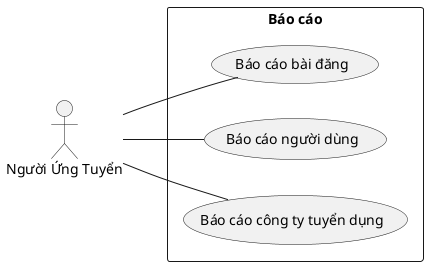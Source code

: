 @startuml BaoCao
left to right direction
actor nguoiUngTuyen as "Người Ứng Tuyển"
rectangle "Báo cáo"{
    usecase baoCaoBaiDang as "Báo cáo bài đăng"
    usecase baoCaoNguoiDung as "Báo cáo người dùng"
    usecase baoCaoCongTyTuyenDung as "Báo cáo công ty tuyển dụng"
}

nguoiUngTuyen -- baoCaoBaiDang
nguoiUngTuyen -- baoCaoCongTyTuyenDung
nguoiUngTuyen -- baoCaoNguoiDung